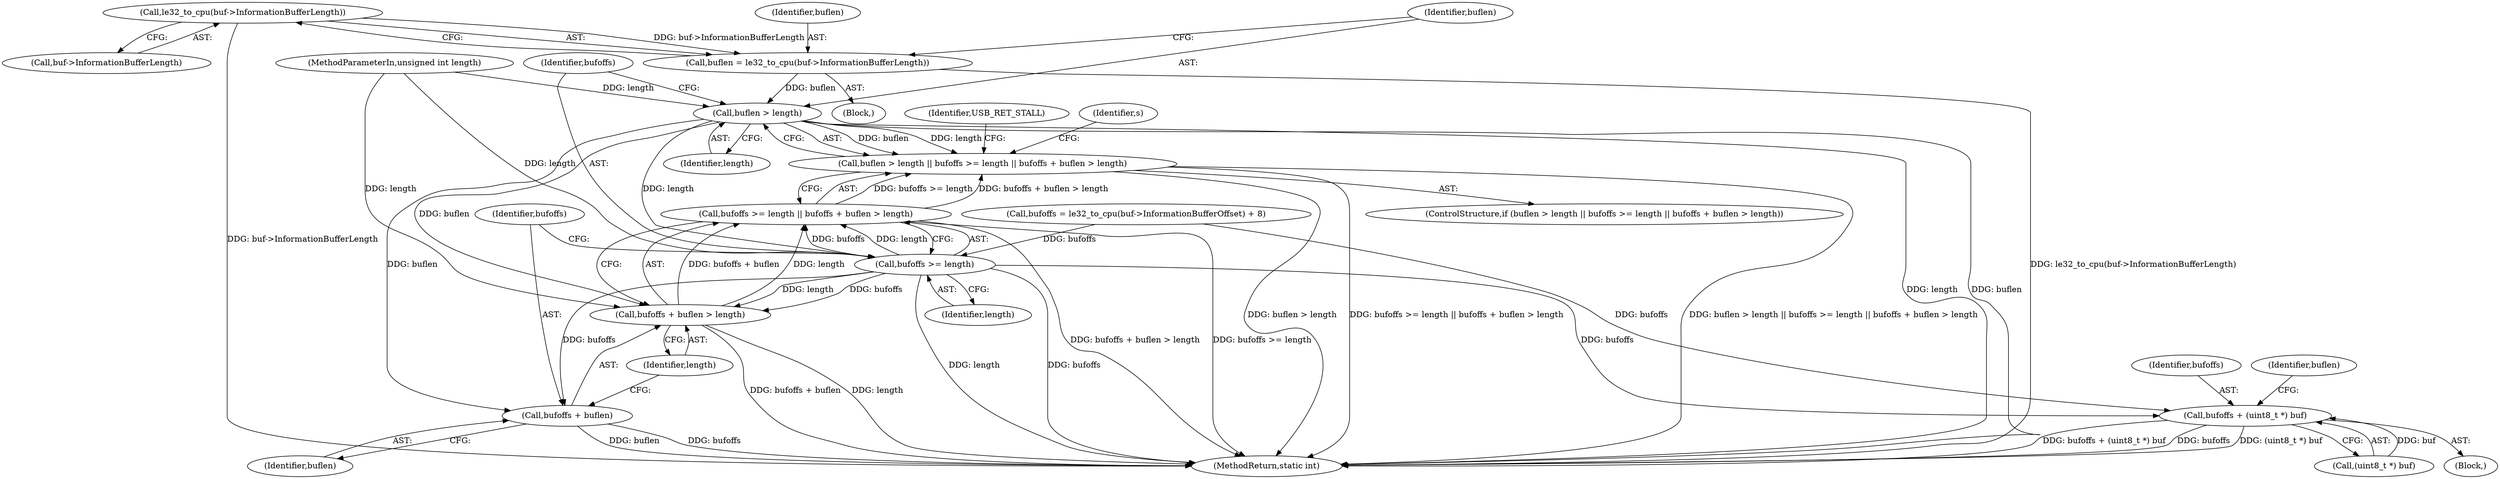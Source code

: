 digraph "0_qemu_fe3c546c5ff2a6210f9a4d8561cc64051ca8603e@pointer" {
"1000124" [label="(Call,le32_to_cpu(buf->InformationBufferLength))"];
"1000122" [label="(Call,buflen = le32_to_cpu(buf->InformationBufferLength))"];
"1000130" [label="(Call,buflen > length)"];
"1000129" [label="(Call,buflen > length || bufoffs >= length || bufoffs + buflen > length)"];
"1000134" [label="(Call,bufoffs >= length)"];
"1000133" [label="(Call,bufoffs >= length || bufoffs + buflen > length)"];
"1000137" [label="(Call,bufoffs + buflen > length)"];
"1000138" [label="(Call,bufoffs + buflen)"];
"1000153" [label="(Call,bufoffs + (uint8_t *) buf)"];
"1000154" [label="(Identifier,bufoffs)"];
"1000259" [label="(MethodReturn,static int)"];
"1000141" [label="(Identifier,length)"];
"1000138" [label="(Call,bufoffs + buflen)"];
"1000140" [label="(Identifier,buflen)"];
"1000153" [label="(Call,bufoffs + (uint8_t *) buf)"];
"1000123" [label="(Identifier,buflen)"];
"1000155" [label="(Call,(uint8_t *) buf)"];
"1000136" [label="(Identifier,length)"];
"1000129" [label="(Call,buflen > length || bufoffs >= length || bufoffs + buflen > length)"];
"1000135" [label="(Identifier,bufoffs)"];
"1000106" [label="(MethodParameterIn,unsigned int length)"];
"1000131" [label="(Identifier,buflen)"];
"1000133" [label="(Call,bufoffs >= length || bufoffs + buflen > length)"];
"1000107" [label="(Block,)"];
"1000134" [label="(Call,bufoffs >= length)"];
"1000122" [label="(Call,buflen = le32_to_cpu(buf->InformationBufferLength))"];
"1000128" [label="(ControlStructure,if (buflen > length || bufoffs >= length || bufoffs + buflen > length))"];
"1000152" [label="(Block,)"];
"1000132" [label="(Identifier,length)"];
"1000125" [label="(Call,buf->InformationBufferLength)"];
"1000139" [label="(Identifier,bufoffs)"];
"1000137" [label="(Call,bufoffs + buflen > length)"];
"1000114" [label="(Call,bufoffs = le32_to_cpu(buf->InformationBufferOffset) + 8)"];
"1000146" [label="(Identifier,s)"];
"1000130" [label="(Call,buflen > length)"];
"1000159" [label="(Identifier,buflen)"];
"1000124" [label="(Call,le32_to_cpu(buf->InformationBufferLength))"];
"1000144" [label="(Identifier,USB_RET_STALL)"];
"1000124" -> "1000122"  [label="AST: "];
"1000124" -> "1000125"  [label="CFG: "];
"1000125" -> "1000124"  [label="AST: "];
"1000122" -> "1000124"  [label="CFG: "];
"1000124" -> "1000259"  [label="DDG: buf->InformationBufferLength"];
"1000124" -> "1000122"  [label="DDG: buf->InformationBufferLength"];
"1000122" -> "1000107"  [label="AST: "];
"1000123" -> "1000122"  [label="AST: "];
"1000131" -> "1000122"  [label="CFG: "];
"1000122" -> "1000259"  [label="DDG: le32_to_cpu(buf->InformationBufferLength)"];
"1000122" -> "1000130"  [label="DDG: buflen"];
"1000130" -> "1000129"  [label="AST: "];
"1000130" -> "1000132"  [label="CFG: "];
"1000131" -> "1000130"  [label="AST: "];
"1000132" -> "1000130"  [label="AST: "];
"1000135" -> "1000130"  [label="CFG: "];
"1000129" -> "1000130"  [label="CFG: "];
"1000130" -> "1000259"  [label="DDG: length"];
"1000130" -> "1000259"  [label="DDG: buflen"];
"1000130" -> "1000129"  [label="DDG: buflen"];
"1000130" -> "1000129"  [label="DDG: length"];
"1000106" -> "1000130"  [label="DDG: length"];
"1000130" -> "1000134"  [label="DDG: length"];
"1000130" -> "1000137"  [label="DDG: buflen"];
"1000130" -> "1000138"  [label="DDG: buflen"];
"1000129" -> "1000128"  [label="AST: "];
"1000129" -> "1000133"  [label="CFG: "];
"1000133" -> "1000129"  [label="AST: "];
"1000144" -> "1000129"  [label="CFG: "];
"1000146" -> "1000129"  [label="CFG: "];
"1000129" -> "1000259"  [label="DDG: bufoffs >= length || bufoffs + buflen > length"];
"1000129" -> "1000259"  [label="DDG: buflen > length"];
"1000129" -> "1000259"  [label="DDG: buflen > length || bufoffs >= length || bufoffs + buflen > length"];
"1000133" -> "1000129"  [label="DDG: bufoffs >= length"];
"1000133" -> "1000129"  [label="DDG: bufoffs + buflen > length"];
"1000134" -> "1000133"  [label="AST: "];
"1000134" -> "1000136"  [label="CFG: "];
"1000135" -> "1000134"  [label="AST: "];
"1000136" -> "1000134"  [label="AST: "];
"1000139" -> "1000134"  [label="CFG: "];
"1000133" -> "1000134"  [label="CFG: "];
"1000134" -> "1000259"  [label="DDG: bufoffs"];
"1000134" -> "1000259"  [label="DDG: length"];
"1000134" -> "1000133"  [label="DDG: bufoffs"];
"1000134" -> "1000133"  [label="DDG: length"];
"1000114" -> "1000134"  [label="DDG: bufoffs"];
"1000106" -> "1000134"  [label="DDG: length"];
"1000134" -> "1000137"  [label="DDG: bufoffs"];
"1000134" -> "1000137"  [label="DDG: length"];
"1000134" -> "1000138"  [label="DDG: bufoffs"];
"1000134" -> "1000153"  [label="DDG: bufoffs"];
"1000133" -> "1000137"  [label="CFG: "];
"1000137" -> "1000133"  [label="AST: "];
"1000133" -> "1000259"  [label="DDG: bufoffs >= length"];
"1000133" -> "1000259"  [label="DDG: bufoffs + buflen > length"];
"1000137" -> "1000133"  [label="DDG: bufoffs + buflen"];
"1000137" -> "1000133"  [label="DDG: length"];
"1000137" -> "1000141"  [label="CFG: "];
"1000138" -> "1000137"  [label="AST: "];
"1000141" -> "1000137"  [label="AST: "];
"1000137" -> "1000259"  [label="DDG: bufoffs + buflen"];
"1000137" -> "1000259"  [label="DDG: length"];
"1000106" -> "1000137"  [label="DDG: length"];
"1000138" -> "1000140"  [label="CFG: "];
"1000139" -> "1000138"  [label="AST: "];
"1000140" -> "1000138"  [label="AST: "];
"1000141" -> "1000138"  [label="CFG: "];
"1000138" -> "1000259"  [label="DDG: bufoffs"];
"1000138" -> "1000259"  [label="DDG: buflen"];
"1000153" -> "1000152"  [label="AST: "];
"1000153" -> "1000155"  [label="CFG: "];
"1000154" -> "1000153"  [label="AST: "];
"1000155" -> "1000153"  [label="AST: "];
"1000159" -> "1000153"  [label="CFG: "];
"1000153" -> "1000259"  [label="DDG: (uint8_t *) buf"];
"1000153" -> "1000259"  [label="DDG: bufoffs + (uint8_t *) buf"];
"1000153" -> "1000259"  [label="DDG: bufoffs"];
"1000114" -> "1000153"  [label="DDG: bufoffs"];
"1000155" -> "1000153"  [label="DDG: buf"];
}
